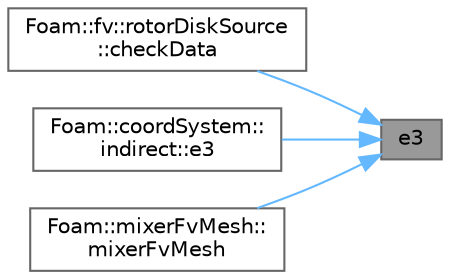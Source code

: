 digraph "e3"
{
 // LATEX_PDF_SIZE
  bgcolor="transparent";
  edge [fontname=Helvetica,fontsize=10,labelfontname=Helvetica,labelfontsize=10];
  node [fontname=Helvetica,fontsize=10,shape=box,height=0.2,width=0.4];
  rankdir="RL";
  Node1 [id="Node000001",label="e3",height=0.2,width=0.4,color="gray40", fillcolor="grey60", style="filled", fontcolor="black",tooltip=" "];
  Node1 -> Node2 [id="edge1_Node000001_Node000002",dir="back",color="steelblue1",style="solid",tooltip=" "];
  Node2 [id="Node000002",label="Foam::fv::rotorDiskSource\l::checkData",height=0.2,width=0.4,color="grey40", fillcolor="white", style="filled",URL="$classFoam_1_1fv_1_1rotorDiskSource.html#a2c4ac7a26c8a7aeb644c5d0f345f3f4e",tooltip=" "];
  Node1 -> Node3 [id="edge2_Node000001_Node000003",dir="back",color="steelblue1",style="solid",tooltip=" "];
  Node3 [id="Node000003",label="Foam::coordSystem::\lindirect::e3",height=0.2,width=0.4,color="grey40", fillcolor="white", style="filled",URL="$classFoam_1_1coordSystem_1_1indirect.html#ac1398080ba7864f25e4619dc2e602dee",tooltip=" "];
  Node1 -> Node4 [id="edge3_Node000001_Node000004",dir="back",color="steelblue1",style="solid",tooltip=" "];
  Node4 [id="Node000004",label="Foam::mixerFvMesh::\lmixerFvMesh",height=0.2,width=0.4,color="grey40", fillcolor="white", style="filled",URL="$classFoam_1_1mixerFvMesh.html#a99b092599135843371349f428fa32a5b",tooltip=" "];
}
